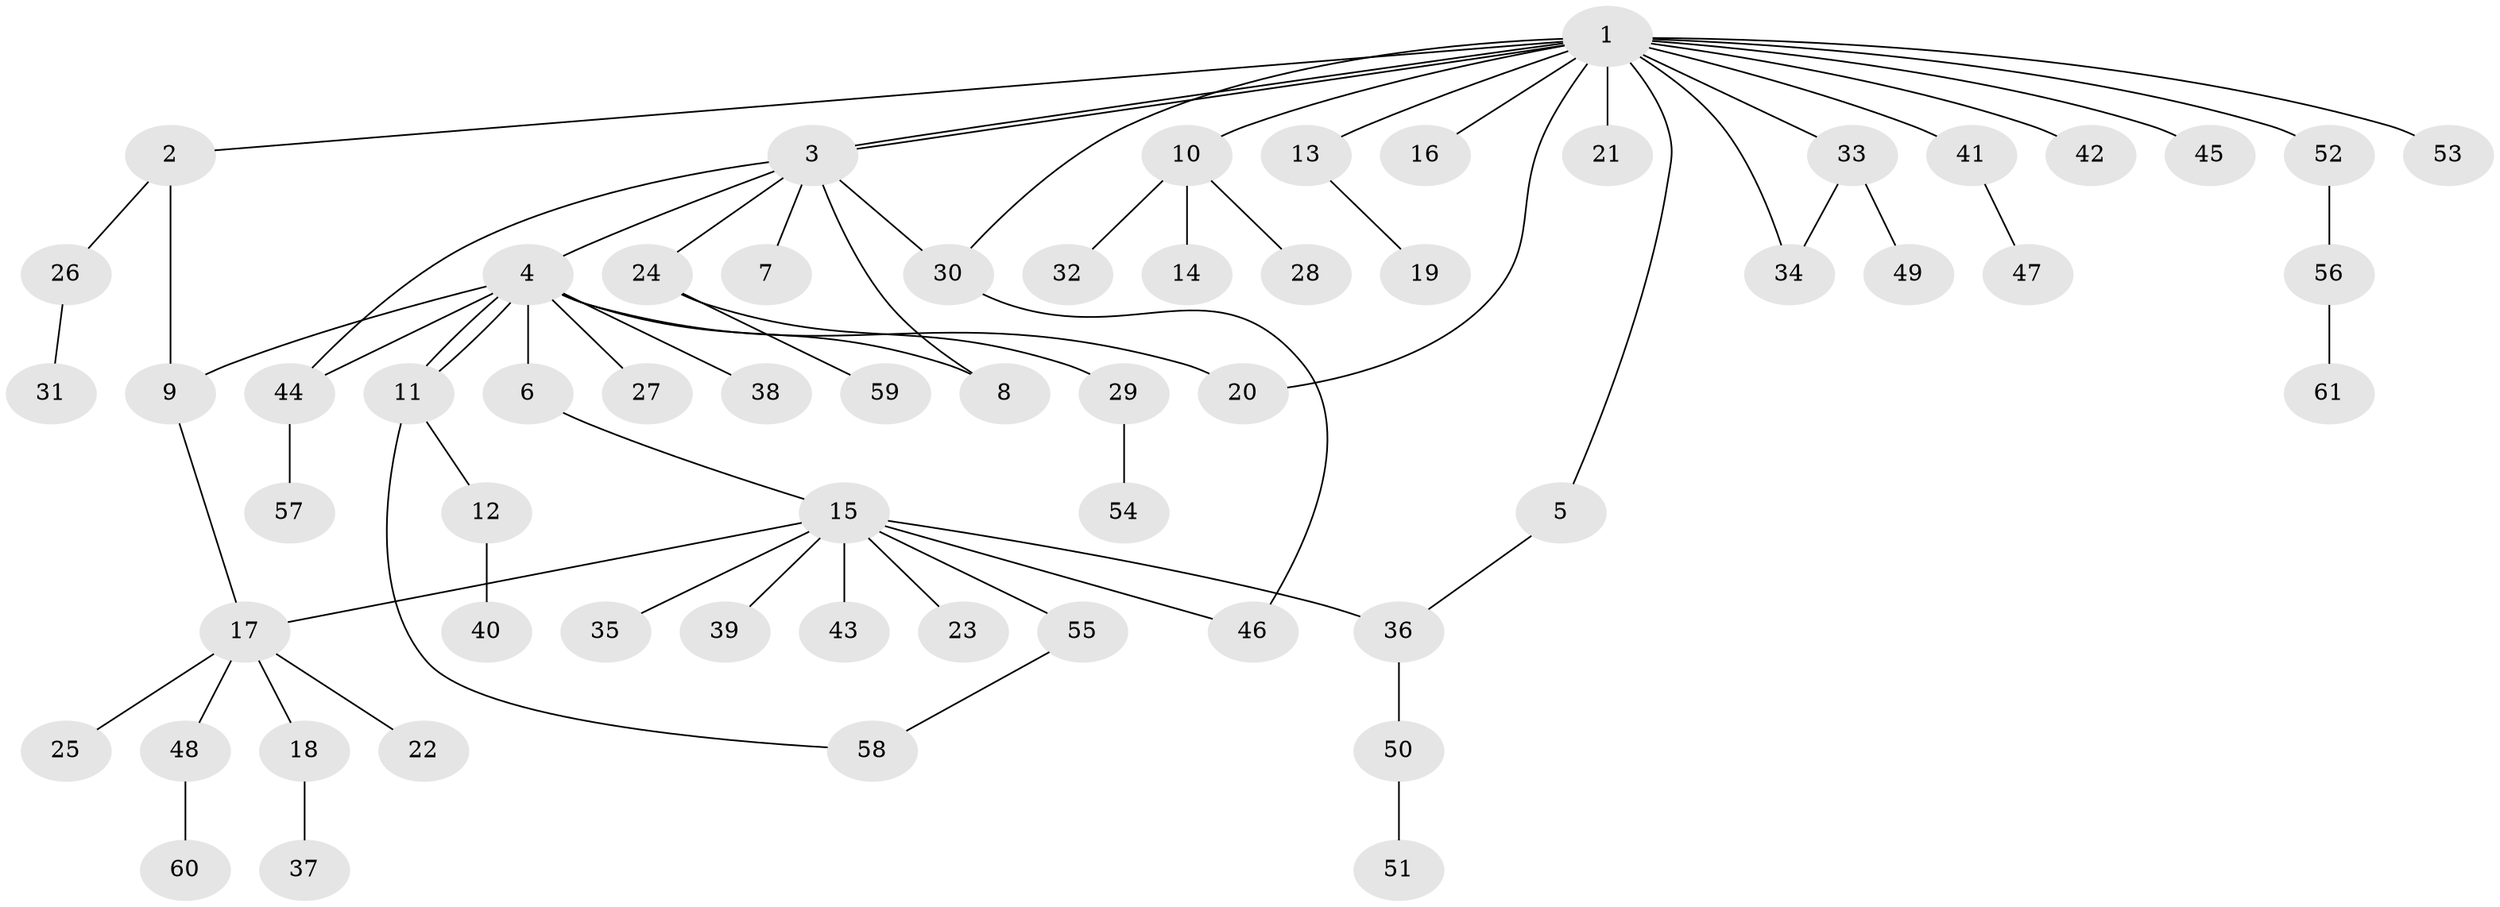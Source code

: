 // Generated by graph-tools (version 1.1) at 2025/14/03/09/25 04:14:29]
// undirected, 61 vertices, 72 edges
graph export_dot {
graph [start="1"]
  node [color=gray90,style=filled];
  1;
  2;
  3;
  4;
  5;
  6;
  7;
  8;
  9;
  10;
  11;
  12;
  13;
  14;
  15;
  16;
  17;
  18;
  19;
  20;
  21;
  22;
  23;
  24;
  25;
  26;
  27;
  28;
  29;
  30;
  31;
  32;
  33;
  34;
  35;
  36;
  37;
  38;
  39;
  40;
  41;
  42;
  43;
  44;
  45;
  46;
  47;
  48;
  49;
  50;
  51;
  52;
  53;
  54;
  55;
  56;
  57;
  58;
  59;
  60;
  61;
  1 -- 2;
  1 -- 3;
  1 -- 3;
  1 -- 5;
  1 -- 10;
  1 -- 13;
  1 -- 16;
  1 -- 20;
  1 -- 21;
  1 -- 30;
  1 -- 33;
  1 -- 34;
  1 -- 41;
  1 -- 42;
  1 -- 45;
  1 -- 52;
  1 -- 53;
  2 -- 9;
  2 -- 26;
  3 -- 4;
  3 -- 7;
  3 -- 8;
  3 -- 24;
  3 -- 30;
  3 -- 44;
  4 -- 6;
  4 -- 8;
  4 -- 9;
  4 -- 11;
  4 -- 11;
  4 -- 20;
  4 -- 27;
  4 -- 38;
  4 -- 44;
  5 -- 36;
  6 -- 15;
  9 -- 17;
  10 -- 14;
  10 -- 28;
  10 -- 32;
  11 -- 12;
  11 -- 58;
  12 -- 40;
  13 -- 19;
  15 -- 17;
  15 -- 23;
  15 -- 35;
  15 -- 36;
  15 -- 39;
  15 -- 43;
  15 -- 46;
  15 -- 55;
  17 -- 18;
  17 -- 22;
  17 -- 25;
  17 -- 48;
  18 -- 37;
  24 -- 29;
  24 -- 59;
  26 -- 31;
  29 -- 54;
  30 -- 46;
  33 -- 34;
  33 -- 49;
  36 -- 50;
  41 -- 47;
  44 -- 57;
  48 -- 60;
  50 -- 51;
  52 -- 56;
  55 -- 58;
  56 -- 61;
}
